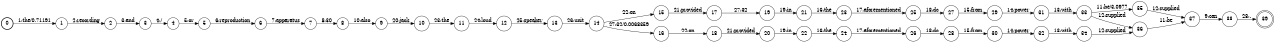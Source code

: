 digraph FST {
rankdir = LR;
size = "8.5,11";
label = "";
center = 1;
orientation = Portrait;
ranksep = "0.4";
nodesep = "0.25";
0 [label = "0", shape = circle, style = bold, fontsize = 14]
	0 -> 1 [label = "1:the/0.71191", fontsize = 14];
1 [label = "1", shape = circle, style = solid, fontsize = 14]
	1 -> 2 [label = "2:recording", fontsize = 14];
2 [label = "2", shape = circle, style = solid, fontsize = 14]
	2 -> 3 [label = "3:and", fontsize = 14];
3 [label = "3", shape = circle, style = solid, fontsize = 14]
	3 -> 4 [label = "4:/", fontsize = 14];
4 [label = "4", shape = circle, style = solid, fontsize = 14]
	4 -> 5 [label = "5:or", fontsize = 14];
5 [label = "5", shape = circle, style = solid, fontsize = 14]
	5 -> 6 [label = "6:reproduction", fontsize = 14];
6 [label = "6", shape = circle, style = solid, fontsize = 14]
	6 -> 7 [label = "7:apparatus", fontsize = 14];
7 [label = "7", shape = circle, style = solid, fontsize = 14]
	7 -> 8 [label = "8:30", fontsize = 14];
8 [label = "8", shape = circle, style = solid, fontsize = 14]
	8 -> 9 [label = "10:also", fontsize = 14];
9 [label = "9", shape = circle, style = solid, fontsize = 14]
	9 -> 10 [label = "20:jack", fontsize = 14];
10 [label = "10", shape = circle, style = solid, fontsize = 14]
	10 -> 11 [label = "23:the", fontsize = 14];
11 [label = "11", shape = circle, style = solid, fontsize = 14]
	11 -> 12 [label = "24:loud", fontsize = 14];
12 [label = "12", shape = circle, style = solid, fontsize = 14]
	12 -> 13 [label = "25:speaker", fontsize = 14];
13 [label = "13", shape = circle, style = solid, fontsize = 14]
	13 -> 14 [label = "26:unit", fontsize = 14];
14 [label = "14", shape = circle, style = solid, fontsize = 14]
	14 -> 15 [label = "22:on", fontsize = 14];
	14 -> 16 [label = "27:32/0.0068359", fontsize = 14];
15 [label = "15", shape = circle, style = solid, fontsize = 14]
	15 -> 17 [label = "21:provided", fontsize = 14];
16 [label = "16", shape = circle, style = solid, fontsize = 14]
	16 -> 18 [label = "22:on", fontsize = 14];
17 [label = "17", shape = circle, style = solid, fontsize = 14]
	17 -> 19 [label = "27:32", fontsize = 14];
18 [label = "18", shape = circle, style = solid, fontsize = 14]
	18 -> 20 [label = "21:provided", fontsize = 14];
19 [label = "19", shape = circle, style = solid, fontsize = 14]
	19 -> 21 [label = "19:in", fontsize = 14];
20 [label = "20", shape = circle, style = solid, fontsize = 14]
	20 -> 22 [label = "19:in", fontsize = 14];
21 [label = "21", shape = circle, style = solid, fontsize = 14]
	21 -> 23 [label = "16:the", fontsize = 14];
22 [label = "22", shape = circle, style = solid, fontsize = 14]
	22 -> 24 [label = "16:the", fontsize = 14];
23 [label = "23", shape = circle, style = solid, fontsize = 14]
	23 -> 25 [label = "17:aforementioned", fontsize = 14];
24 [label = "24", shape = circle, style = solid, fontsize = 14]
	24 -> 26 [label = "17:aforementioned", fontsize = 14];
25 [label = "25", shape = circle, style = solid, fontsize = 14]
	25 -> 27 [label = "18:dc", fontsize = 14];
26 [label = "26", shape = circle, style = solid, fontsize = 14]
	26 -> 28 [label = "18:dc", fontsize = 14];
27 [label = "27", shape = circle, style = solid, fontsize = 14]
	27 -> 29 [label = "15:from", fontsize = 14];
28 [label = "28", shape = circle, style = solid, fontsize = 14]
	28 -> 30 [label = "15:from", fontsize = 14];
29 [label = "29", shape = circle, style = solid, fontsize = 14]
	29 -> 31 [label = "14:power", fontsize = 14];
30 [label = "30", shape = circle, style = solid, fontsize = 14]
	30 -> 32 [label = "14:power", fontsize = 14];
31 [label = "31", shape = circle, style = solid, fontsize = 14]
	31 -> 33 [label = "13:with", fontsize = 14];
32 [label = "32", shape = circle, style = solid, fontsize = 14]
	32 -> 34 [label = "13:with", fontsize = 14];
33 [label = "33", shape = circle, style = solid, fontsize = 14]
	33 -> 35 [label = "11:be/3.0977", fontsize = 14];
	33 -> 36 [label = "12:supplied", fontsize = 14];
34 [label = "34", shape = circle, style = solid, fontsize = 14]
	34 -> 36 [label = "12:supplied", fontsize = 14];
35 [label = "35", shape = circle, style = solid, fontsize = 14]
	35 -> 37 [label = "12:supplied", fontsize = 14];
36 [label = "36", shape = circle, style = solid, fontsize = 14]
	36 -> 37 [label = "11:be", fontsize = 14];
37 [label = "37", shape = circle, style = solid, fontsize = 14]
	37 -> 38 [label = "9:can", fontsize = 14];
38 [label = "38", shape = circle, style = solid, fontsize = 14]
	38 -> 39 [label = "28:.", fontsize = 14];
39 [label = "39", shape = doublecircle, style = solid, fontsize = 14]
}
